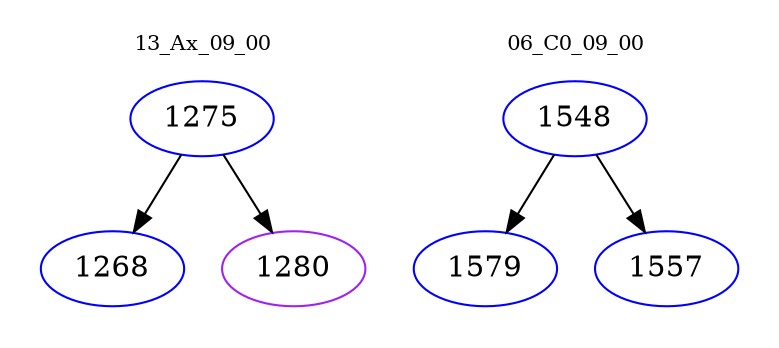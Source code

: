 digraph{
subgraph cluster_0 {
color = white
label = "13_Ax_09_00";
fontsize=10;
T0_1275 [label="1275", color="blue"]
T0_1275 -> T0_1268 [color="black"]
T0_1268 [label="1268", color="blue"]
T0_1275 -> T0_1280 [color="black"]
T0_1280 [label="1280", color="purple"]
}
subgraph cluster_1 {
color = white
label = "06_C0_09_00";
fontsize=10;
T1_1548 [label="1548", color="blue"]
T1_1548 -> T1_1579 [color="black"]
T1_1579 [label="1579", color="blue"]
T1_1548 -> T1_1557 [color="black"]
T1_1557 [label="1557", color="blue"]
}
}

